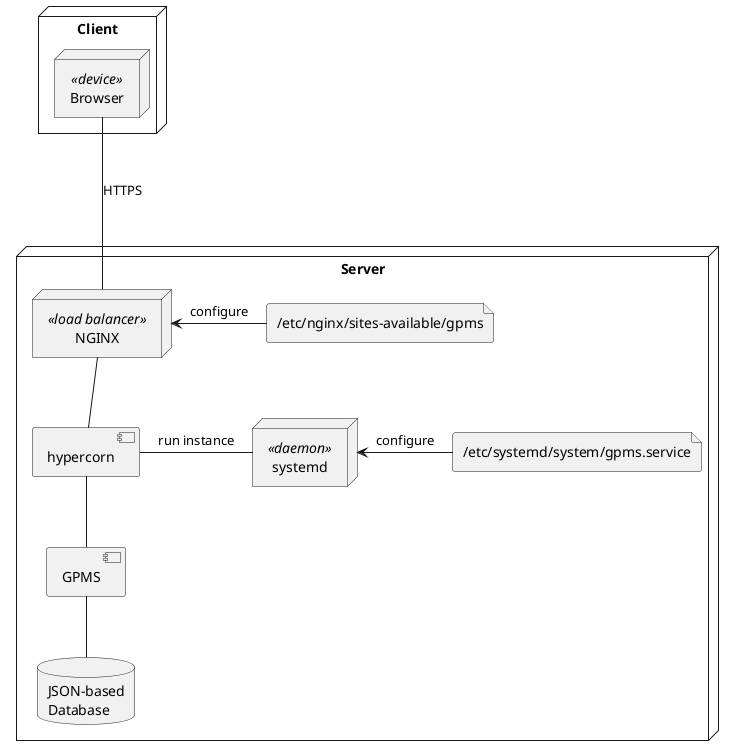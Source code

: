 @startuml
node Client {
	node Browser <<device>>
}
node Server {
	node NGINX as nginx <<load balancer>>
	database "JSON-based\nDatabase" as db
	file "/etc/systemd/system/gpms.service" as systemd_conf
	file "/etc/nginx/sites-available/gpms" as nginx_conf
	component GPMS as gpms
	component hypercorn
	node systemd <<daemon>>
}

Browser --- nginx: HTTPS
nginx -- hypercorn
nginx <- nginx_conf: configure
hypercorn - systemd: run instance
systemd <- systemd_conf: configure
hypercorn -- gpms
gpms -- db
@enduml
